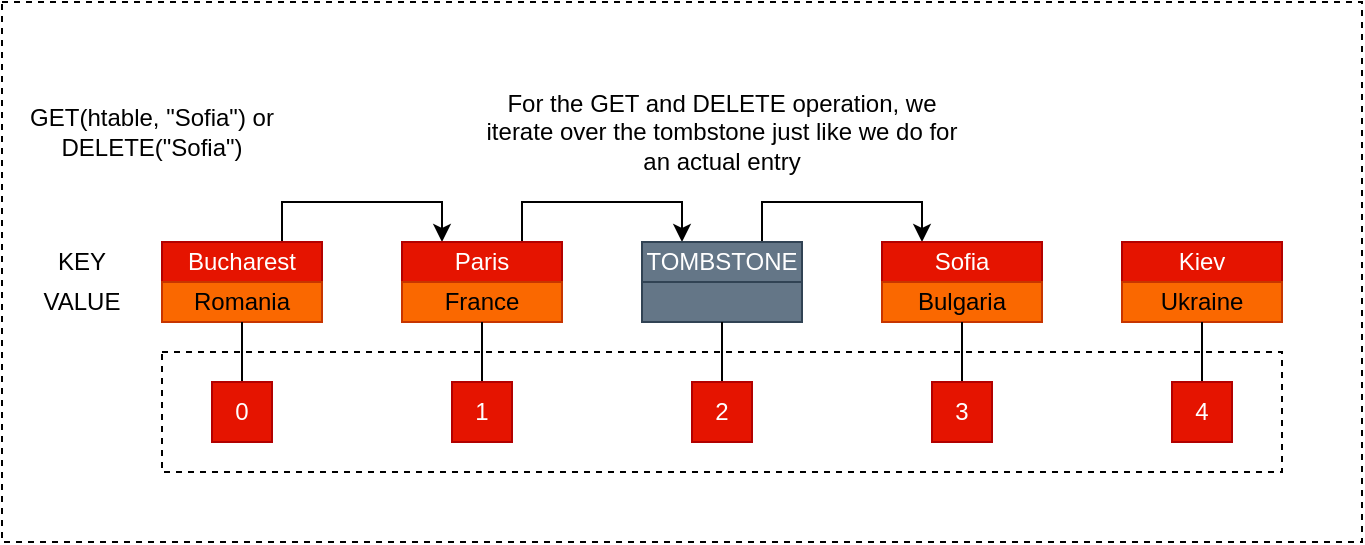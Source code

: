 <mxfile version="15.4.0" type="device"><diagram id="j8Fyg-U_NmfKXFuTi644" name="Page-1"><mxGraphModel dx="1106" dy="892" grid="1" gridSize="10" guides="1" tooltips="1" connect="1" arrows="1" fold="1" page="1" pageScale="1" pageWidth="827" pageHeight="1169" math="0" shadow="0"><root><mxCell id="0"/><mxCell id="1" parent="0"/><mxCell id="s7gfb0mUZezNOSvRyANS-42" value="" style="rounded=0;whiteSpace=wrap;html=1;dashed=1;fillColor=none;" vertex="1" parent="1"><mxGeometry x="40" y="200" width="680" height="270" as="geometry"/></mxCell><mxCell id="s7gfb0mUZezNOSvRyANS-25" style="edgeStyle=orthogonalEdgeStyle;rounded=0;orthogonalLoop=1;jettySize=auto;html=1;exitX=0.75;exitY=0;exitDx=0;exitDy=0;entryX=0.25;entryY=0;entryDx=0;entryDy=0;" edge="1" parent="1" source="s7gfb0mUZezNOSvRyANS-1" target="s7gfb0mUZezNOSvRyANS-8"><mxGeometry relative="1" as="geometry"/></mxCell><mxCell id="s7gfb0mUZezNOSvRyANS-1" value="Bucharest" style="rounded=0;whiteSpace=wrap;html=1;fillColor=#e51400;strokeColor=#B20000;fontColor=#ffffff;" vertex="1" parent="1"><mxGeometry x="120" y="320" width="80" height="20" as="geometry"/></mxCell><mxCell id="s7gfb0mUZezNOSvRyANS-7" value="Romania" style="rounded=0;whiteSpace=wrap;html=1;fillColor=#fa6800;strokeColor=#C73500;fontColor=#000000;" vertex="1" parent="1"><mxGeometry x="120" y="340" width="80" height="20" as="geometry"/></mxCell><mxCell id="s7gfb0mUZezNOSvRyANS-26" style="edgeStyle=orthogonalEdgeStyle;rounded=0;orthogonalLoop=1;jettySize=auto;html=1;exitX=0.75;exitY=0;exitDx=0;exitDy=0;entryX=0.25;entryY=0;entryDx=0;entryDy=0;" edge="1" parent="1" source="s7gfb0mUZezNOSvRyANS-8" target="s7gfb0mUZezNOSvRyANS-10"><mxGeometry relative="1" as="geometry"/></mxCell><mxCell id="s7gfb0mUZezNOSvRyANS-8" value="Paris" style="rounded=0;whiteSpace=wrap;html=1;fillColor=#e51400;strokeColor=#B20000;fontColor=#ffffff;" vertex="1" parent="1"><mxGeometry x="240" y="320" width="80" height="20" as="geometry"/></mxCell><mxCell id="s7gfb0mUZezNOSvRyANS-9" value="France" style="rounded=0;whiteSpace=wrap;html=1;fillColor=#fa6800;strokeColor=#C73500;fontColor=#000000;" vertex="1" parent="1"><mxGeometry x="240" y="340" width="80" height="20" as="geometry"/></mxCell><mxCell id="s7gfb0mUZezNOSvRyANS-28" style="edgeStyle=orthogonalEdgeStyle;rounded=0;orthogonalLoop=1;jettySize=auto;html=1;exitX=0.75;exitY=0;exitDx=0;exitDy=0;entryX=0.25;entryY=0;entryDx=0;entryDy=0;" edge="1" parent="1" source="s7gfb0mUZezNOSvRyANS-10" target="s7gfb0mUZezNOSvRyANS-12"><mxGeometry relative="1" as="geometry"/></mxCell><mxCell id="s7gfb0mUZezNOSvRyANS-10" value="TOMBSTONE" style="rounded=0;whiteSpace=wrap;html=1;fillColor=#647687;strokeColor=#314354;fontColor=#ffffff;" vertex="1" parent="1"><mxGeometry x="360" y="320" width="80" height="20" as="geometry"/></mxCell><mxCell id="s7gfb0mUZezNOSvRyANS-11" value="" style="rounded=0;whiteSpace=wrap;html=1;fillColor=#647687;strokeColor=#314354;fontColor=#ffffff;" vertex="1" parent="1"><mxGeometry x="360" y="340" width="80" height="20" as="geometry"/></mxCell><mxCell id="s7gfb0mUZezNOSvRyANS-12" value="Sofia" style="rounded=0;whiteSpace=wrap;html=1;fillColor=#e51400;strokeColor=#B20000;fontColor=#ffffff;" vertex="1" parent="1"><mxGeometry x="480" y="320" width="80" height="20" as="geometry"/></mxCell><mxCell id="s7gfb0mUZezNOSvRyANS-13" value="Bulgaria" style="rounded=0;whiteSpace=wrap;html=1;fillColor=#fa6800;strokeColor=#C73500;fontColor=#000000;" vertex="1" parent="1"><mxGeometry x="480" y="340" width="80" height="20" as="geometry"/></mxCell><mxCell id="s7gfb0mUZezNOSvRyANS-14" value="Kiev" style="rounded=0;whiteSpace=wrap;html=1;fillColor=#e51400;strokeColor=#B20000;fontColor=#ffffff;" vertex="1" parent="1"><mxGeometry x="600" y="320" width="80" height="20" as="geometry"/></mxCell><mxCell id="s7gfb0mUZezNOSvRyANS-15" value="Ukraine" style="rounded=0;whiteSpace=wrap;html=1;fillColor=#fa6800;strokeColor=#C73500;fontColor=#000000;" vertex="1" parent="1"><mxGeometry x="600" y="340" width="80" height="20" as="geometry"/></mxCell><mxCell id="s7gfb0mUZezNOSvRyANS-18" value="KEY" style="text;html=1;strokeColor=none;fillColor=none;align=center;verticalAlign=middle;whiteSpace=wrap;rounded=0;" vertex="1" parent="1"><mxGeometry x="50" y="322.5" width="60" height="15" as="geometry"/></mxCell><mxCell id="s7gfb0mUZezNOSvRyANS-19" value="VALUE" style="text;html=1;strokeColor=none;fillColor=none;align=center;verticalAlign=middle;whiteSpace=wrap;rounded=0;" vertex="1" parent="1"><mxGeometry x="50" y="342.5" width="60" height="15" as="geometry"/></mxCell><mxCell id="s7gfb0mUZezNOSvRyANS-22" value="GET(htable, &quot;Sofia&quot;) or DELETE(&quot;Sofia&quot;)" style="text;html=1;strokeColor=none;fillColor=none;align=center;verticalAlign=middle;whiteSpace=wrap;rounded=0;" vertex="1" parent="1"><mxGeometry x="50" y="250" width="130" height="30" as="geometry"/></mxCell><mxCell id="s7gfb0mUZezNOSvRyANS-35" style="edgeStyle=orthogonalEdgeStyle;rounded=0;orthogonalLoop=1;jettySize=auto;html=1;exitX=0.5;exitY=0;exitDx=0;exitDy=0;entryX=0.5;entryY=1;entryDx=0;entryDy=0;endArrow=none;endFill=0;" edge="1" parent="1" source="s7gfb0mUZezNOSvRyANS-30" target="s7gfb0mUZezNOSvRyANS-7"><mxGeometry relative="1" as="geometry"/></mxCell><mxCell id="s7gfb0mUZezNOSvRyANS-30" value="0" style="whiteSpace=wrap;html=1;aspect=fixed;fillColor=#e51400;strokeColor=#B20000;fontColor=#ffffff;" vertex="1" parent="1"><mxGeometry x="145" y="390" width="30" height="30" as="geometry"/></mxCell><mxCell id="s7gfb0mUZezNOSvRyANS-36" style="edgeStyle=orthogonalEdgeStyle;rounded=0;orthogonalLoop=1;jettySize=auto;html=1;exitX=0.5;exitY=0;exitDx=0;exitDy=0;entryX=0.5;entryY=1;entryDx=0;entryDy=0;endArrow=none;endFill=0;" edge="1" parent="1" source="s7gfb0mUZezNOSvRyANS-31" target="s7gfb0mUZezNOSvRyANS-9"><mxGeometry relative="1" as="geometry"/></mxCell><mxCell id="s7gfb0mUZezNOSvRyANS-31" value="1" style="whiteSpace=wrap;html=1;aspect=fixed;fillColor=#e51400;strokeColor=#B20000;fontColor=#ffffff;" vertex="1" parent="1"><mxGeometry x="265" y="390" width="30" height="30" as="geometry"/></mxCell><mxCell id="s7gfb0mUZezNOSvRyANS-37" style="edgeStyle=orthogonalEdgeStyle;rounded=0;orthogonalLoop=1;jettySize=auto;html=1;exitX=0.5;exitY=0;exitDx=0;exitDy=0;entryX=0.5;entryY=1;entryDx=0;entryDy=0;endArrow=none;endFill=0;" edge="1" parent="1" source="s7gfb0mUZezNOSvRyANS-32" target="s7gfb0mUZezNOSvRyANS-11"><mxGeometry relative="1" as="geometry"/></mxCell><mxCell id="s7gfb0mUZezNOSvRyANS-32" value="2" style="whiteSpace=wrap;html=1;aspect=fixed;fillColor=#e51400;strokeColor=#B20000;fontColor=#ffffff;" vertex="1" parent="1"><mxGeometry x="385" y="390" width="30" height="30" as="geometry"/></mxCell><mxCell id="s7gfb0mUZezNOSvRyANS-38" style="edgeStyle=orthogonalEdgeStyle;rounded=0;orthogonalLoop=1;jettySize=auto;html=1;exitX=0.5;exitY=0;exitDx=0;exitDy=0;entryX=0.5;entryY=1;entryDx=0;entryDy=0;endArrow=none;endFill=0;" edge="1" parent="1" source="s7gfb0mUZezNOSvRyANS-33" target="s7gfb0mUZezNOSvRyANS-13"><mxGeometry relative="1" as="geometry"/></mxCell><mxCell id="s7gfb0mUZezNOSvRyANS-33" value="3" style="whiteSpace=wrap;html=1;aspect=fixed;fillColor=#e51400;strokeColor=#B20000;fontColor=#ffffff;" vertex="1" parent="1"><mxGeometry x="505" y="390" width="30" height="30" as="geometry"/></mxCell><mxCell id="s7gfb0mUZezNOSvRyANS-39" style="edgeStyle=orthogonalEdgeStyle;rounded=0;orthogonalLoop=1;jettySize=auto;html=1;exitX=0.5;exitY=0;exitDx=0;exitDy=0;entryX=0.5;entryY=1;entryDx=0;entryDy=0;endArrow=none;endFill=0;" edge="1" parent="1" source="s7gfb0mUZezNOSvRyANS-34" target="s7gfb0mUZezNOSvRyANS-15"><mxGeometry relative="1" as="geometry"/></mxCell><mxCell id="s7gfb0mUZezNOSvRyANS-34" value="4" style="whiteSpace=wrap;html=1;aspect=fixed;fillColor=#e51400;strokeColor=#B20000;fontColor=#ffffff;" vertex="1" parent="1"><mxGeometry x="625" y="390" width="30" height="30" as="geometry"/></mxCell><mxCell id="s7gfb0mUZezNOSvRyANS-40" value="" style="rounded=0;whiteSpace=wrap;html=1;fillColor=none;dashed=1;" vertex="1" parent="1"><mxGeometry x="120" y="375" width="560" height="60" as="geometry"/></mxCell><mxCell id="s7gfb0mUZezNOSvRyANS-41" value="For the GET and DELETE operation, we iterate over the tombstone just like we do for an actual entry" style="text;html=1;strokeColor=none;fillColor=none;align=center;verticalAlign=middle;whiteSpace=wrap;rounded=0;dashed=1;" vertex="1" parent="1"><mxGeometry x="275" y="250" width="250" height="30" as="geometry"/></mxCell></root></mxGraphModel></diagram></mxfile>